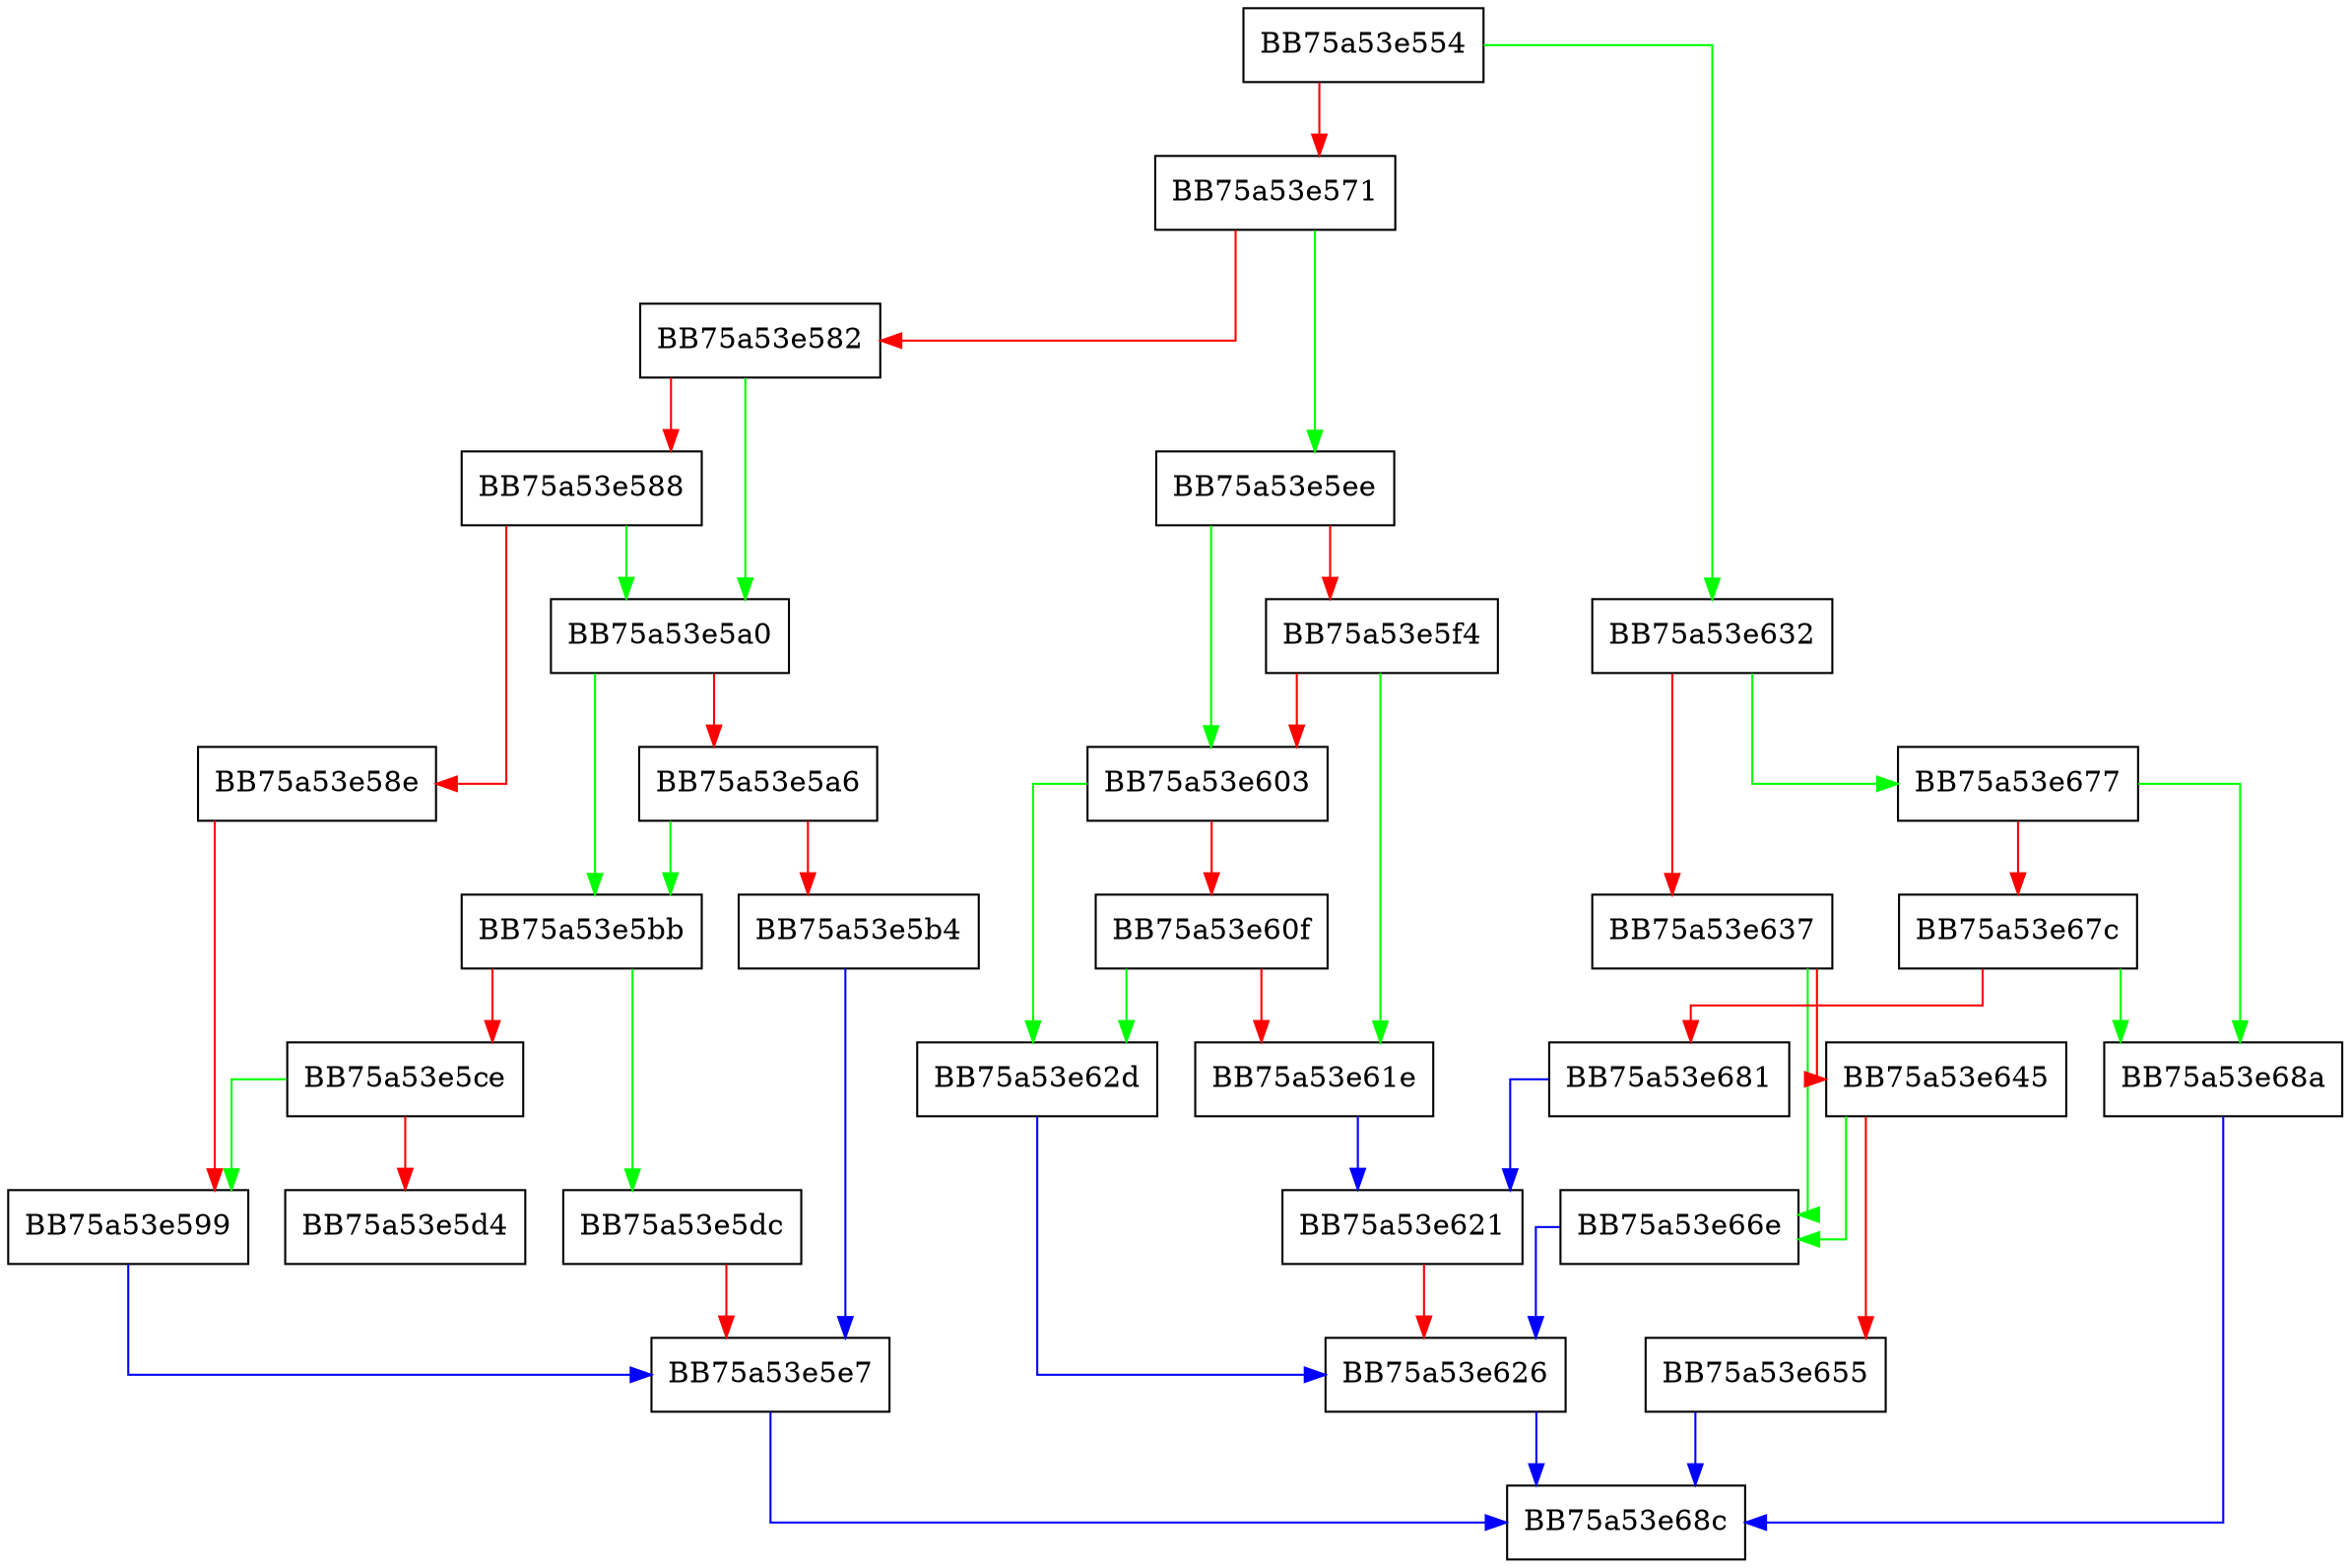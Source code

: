 digraph _ClassAtom {
  node [shape="box"];
  graph [splines=ortho];
  BB75a53e554 -> BB75a53e632 [color="green"];
  BB75a53e554 -> BB75a53e571 [color="red"];
  BB75a53e571 -> BB75a53e5ee [color="green"];
  BB75a53e571 -> BB75a53e582 [color="red"];
  BB75a53e582 -> BB75a53e5a0 [color="green"];
  BB75a53e582 -> BB75a53e588 [color="red"];
  BB75a53e588 -> BB75a53e5a0 [color="green"];
  BB75a53e588 -> BB75a53e58e [color="red"];
  BB75a53e58e -> BB75a53e599 [color="red"];
  BB75a53e599 -> BB75a53e5e7 [color="blue"];
  BB75a53e5a0 -> BB75a53e5bb [color="green"];
  BB75a53e5a0 -> BB75a53e5a6 [color="red"];
  BB75a53e5a6 -> BB75a53e5bb [color="green"];
  BB75a53e5a6 -> BB75a53e5b4 [color="red"];
  BB75a53e5b4 -> BB75a53e5e7 [color="blue"];
  BB75a53e5bb -> BB75a53e5dc [color="green"];
  BB75a53e5bb -> BB75a53e5ce [color="red"];
  BB75a53e5ce -> BB75a53e599 [color="green"];
  BB75a53e5ce -> BB75a53e5d4 [color="red"];
  BB75a53e5dc -> BB75a53e5e7 [color="red"];
  BB75a53e5e7 -> BB75a53e68c [color="blue"];
  BB75a53e5ee -> BB75a53e603 [color="green"];
  BB75a53e5ee -> BB75a53e5f4 [color="red"];
  BB75a53e5f4 -> BB75a53e61e [color="green"];
  BB75a53e5f4 -> BB75a53e603 [color="red"];
  BB75a53e603 -> BB75a53e62d [color="green"];
  BB75a53e603 -> BB75a53e60f [color="red"];
  BB75a53e60f -> BB75a53e62d [color="green"];
  BB75a53e60f -> BB75a53e61e [color="red"];
  BB75a53e61e -> BB75a53e621 [color="blue"];
  BB75a53e621 -> BB75a53e626 [color="red"];
  BB75a53e626 -> BB75a53e68c [color="blue"];
  BB75a53e62d -> BB75a53e626 [color="blue"];
  BB75a53e632 -> BB75a53e677 [color="green"];
  BB75a53e632 -> BB75a53e637 [color="red"];
  BB75a53e637 -> BB75a53e66e [color="green"];
  BB75a53e637 -> BB75a53e645 [color="red"];
  BB75a53e645 -> BB75a53e66e [color="green"];
  BB75a53e645 -> BB75a53e655 [color="red"];
  BB75a53e655 -> BB75a53e68c [color="blue"];
  BB75a53e66e -> BB75a53e626 [color="blue"];
  BB75a53e677 -> BB75a53e68a [color="green"];
  BB75a53e677 -> BB75a53e67c [color="red"];
  BB75a53e67c -> BB75a53e68a [color="green"];
  BB75a53e67c -> BB75a53e681 [color="red"];
  BB75a53e681 -> BB75a53e621 [color="blue"];
  BB75a53e68a -> BB75a53e68c [color="blue"];
}